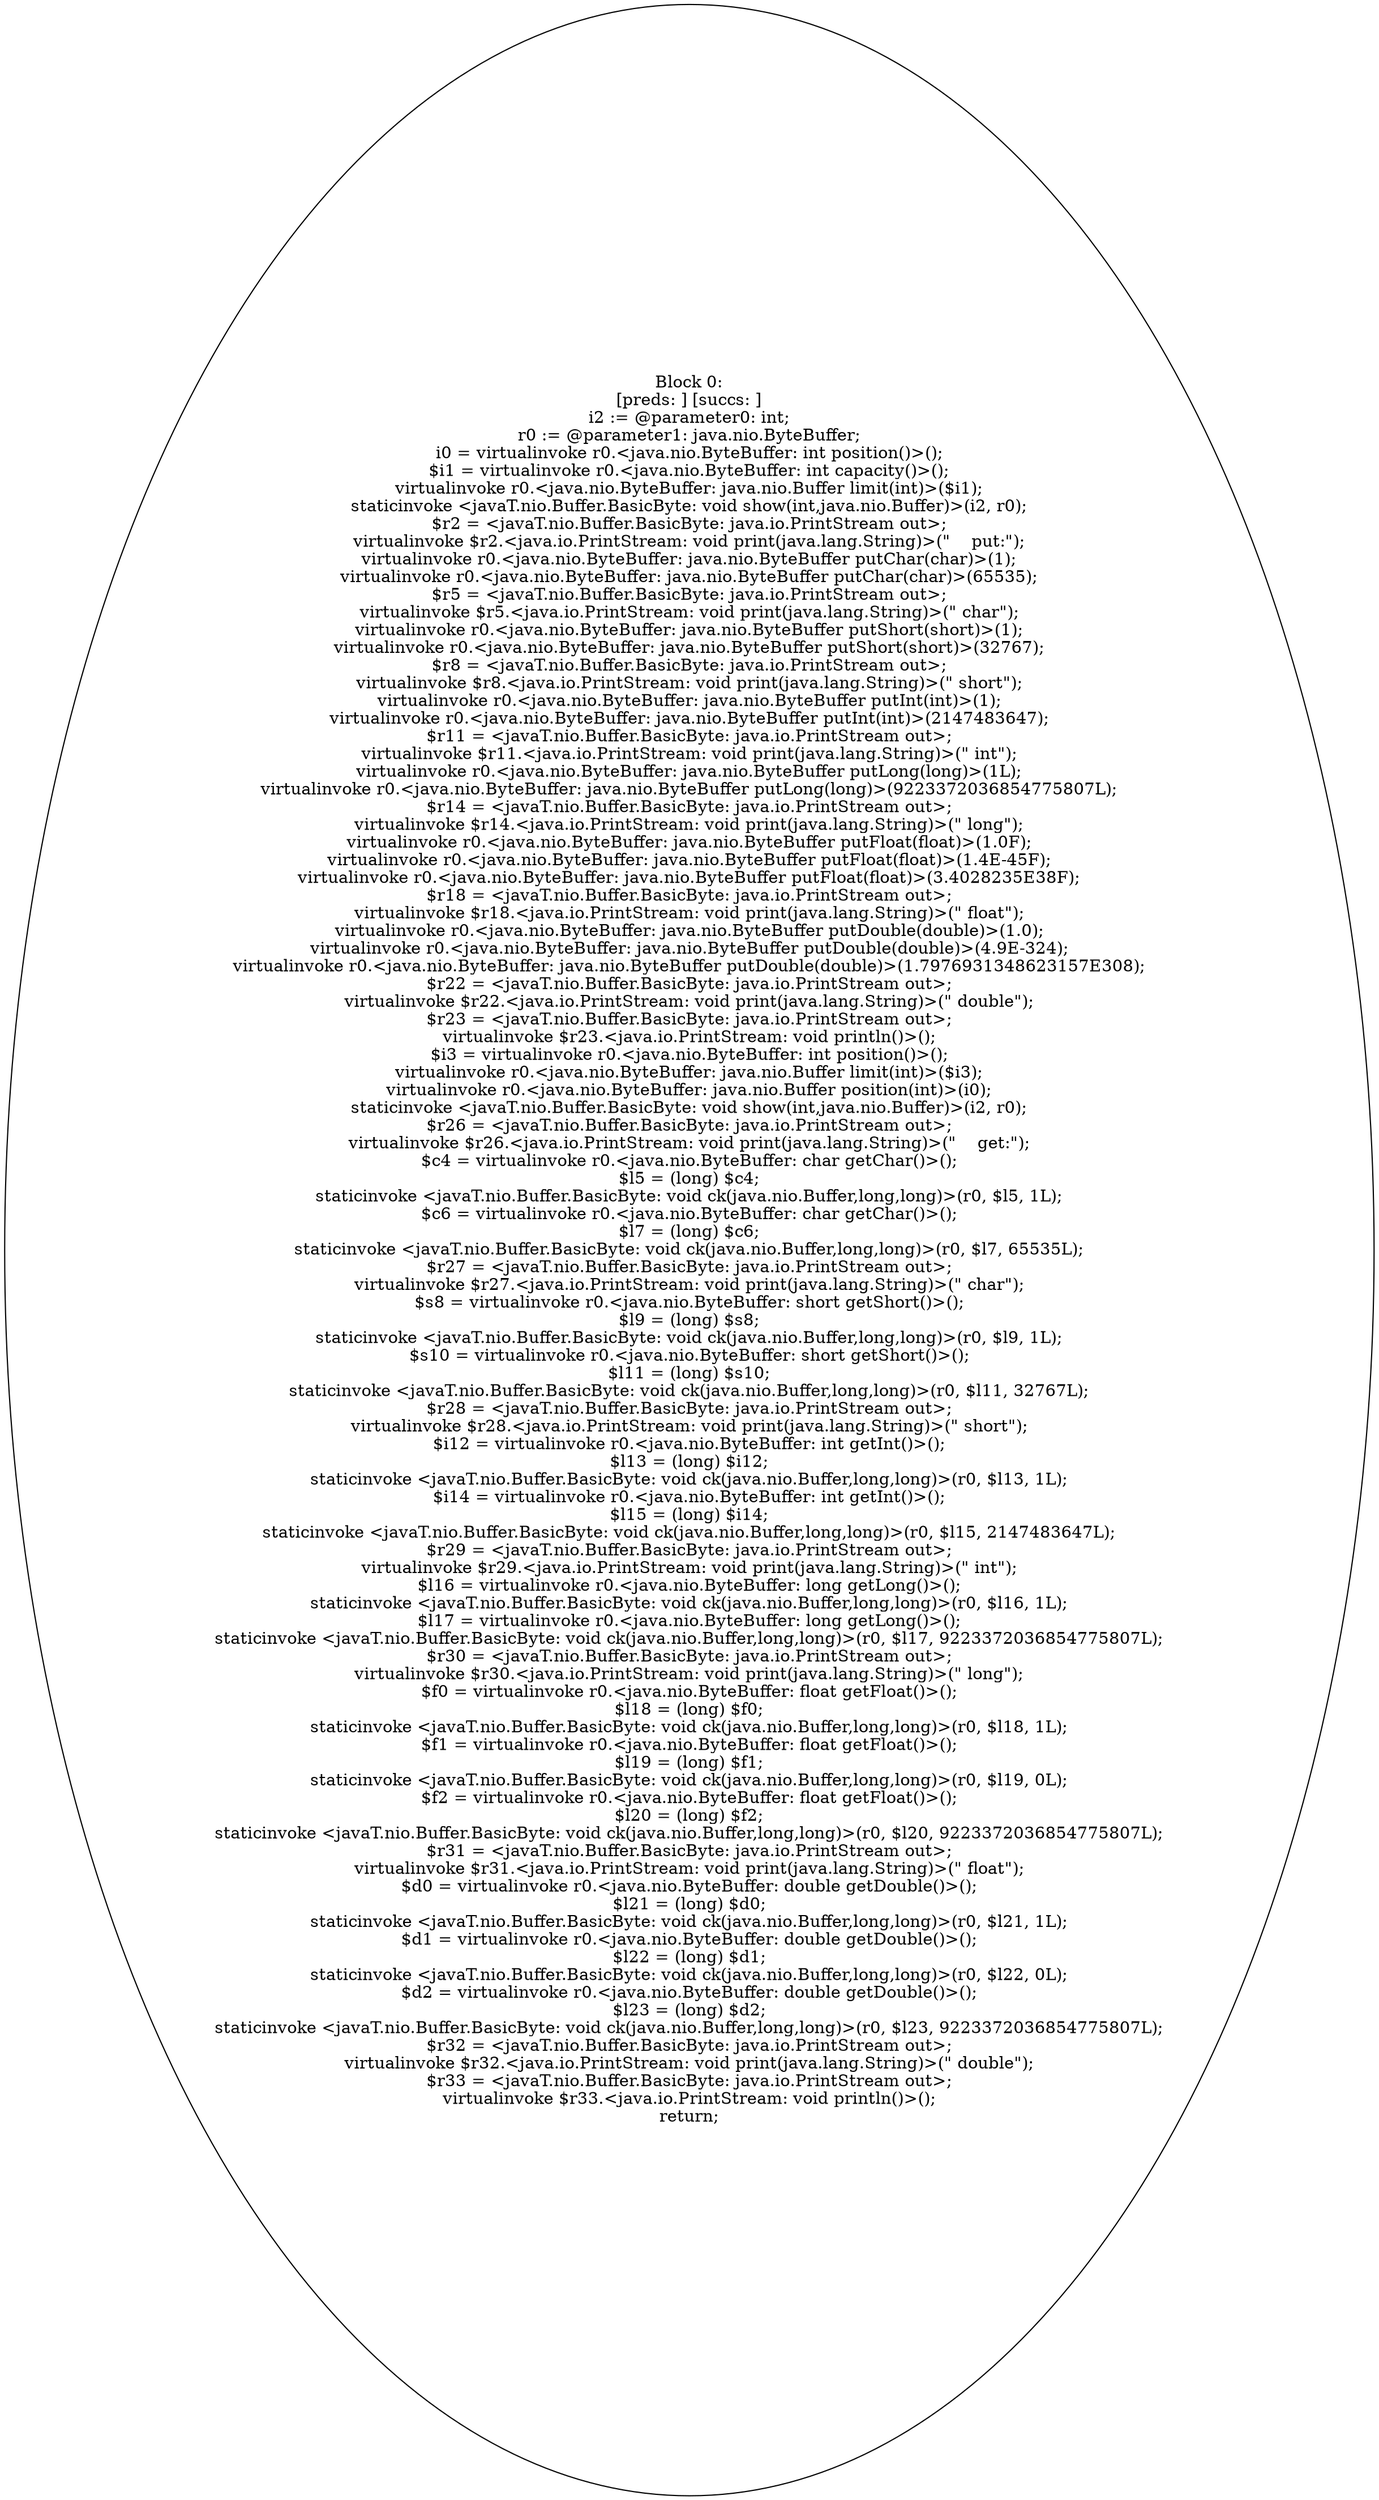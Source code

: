 digraph "unitGraph" {
    "Block 0:
[preds: ] [succs: ]
i2 := @parameter0: int;
r0 := @parameter1: java.nio.ByteBuffer;
i0 = virtualinvoke r0.<java.nio.ByteBuffer: int position()>();
$i1 = virtualinvoke r0.<java.nio.ByteBuffer: int capacity()>();
virtualinvoke r0.<java.nio.ByteBuffer: java.nio.Buffer limit(int)>($i1);
staticinvoke <javaT.nio.Buffer.BasicByte: void show(int,java.nio.Buffer)>(i2, r0);
$r2 = <javaT.nio.Buffer.BasicByte: java.io.PrintStream out>;
virtualinvoke $r2.<java.io.PrintStream: void print(java.lang.String)>(\"    put:\");
virtualinvoke r0.<java.nio.ByteBuffer: java.nio.ByteBuffer putChar(char)>(1);
virtualinvoke r0.<java.nio.ByteBuffer: java.nio.ByteBuffer putChar(char)>(65535);
$r5 = <javaT.nio.Buffer.BasicByte: java.io.PrintStream out>;
virtualinvoke $r5.<java.io.PrintStream: void print(java.lang.String)>(\" char\");
virtualinvoke r0.<java.nio.ByteBuffer: java.nio.ByteBuffer putShort(short)>(1);
virtualinvoke r0.<java.nio.ByteBuffer: java.nio.ByteBuffer putShort(short)>(32767);
$r8 = <javaT.nio.Buffer.BasicByte: java.io.PrintStream out>;
virtualinvoke $r8.<java.io.PrintStream: void print(java.lang.String)>(\" short\");
virtualinvoke r0.<java.nio.ByteBuffer: java.nio.ByteBuffer putInt(int)>(1);
virtualinvoke r0.<java.nio.ByteBuffer: java.nio.ByteBuffer putInt(int)>(2147483647);
$r11 = <javaT.nio.Buffer.BasicByte: java.io.PrintStream out>;
virtualinvoke $r11.<java.io.PrintStream: void print(java.lang.String)>(\" int\");
virtualinvoke r0.<java.nio.ByteBuffer: java.nio.ByteBuffer putLong(long)>(1L);
virtualinvoke r0.<java.nio.ByteBuffer: java.nio.ByteBuffer putLong(long)>(9223372036854775807L);
$r14 = <javaT.nio.Buffer.BasicByte: java.io.PrintStream out>;
virtualinvoke $r14.<java.io.PrintStream: void print(java.lang.String)>(\" long\");
virtualinvoke r0.<java.nio.ByteBuffer: java.nio.ByteBuffer putFloat(float)>(1.0F);
virtualinvoke r0.<java.nio.ByteBuffer: java.nio.ByteBuffer putFloat(float)>(1.4E-45F);
virtualinvoke r0.<java.nio.ByteBuffer: java.nio.ByteBuffer putFloat(float)>(3.4028235E38F);
$r18 = <javaT.nio.Buffer.BasicByte: java.io.PrintStream out>;
virtualinvoke $r18.<java.io.PrintStream: void print(java.lang.String)>(\" float\");
virtualinvoke r0.<java.nio.ByteBuffer: java.nio.ByteBuffer putDouble(double)>(1.0);
virtualinvoke r0.<java.nio.ByteBuffer: java.nio.ByteBuffer putDouble(double)>(4.9E-324);
virtualinvoke r0.<java.nio.ByteBuffer: java.nio.ByteBuffer putDouble(double)>(1.7976931348623157E308);
$r22 = <javaT.nio.Buffer.BasicByte: java.io.PrintStream out>;
virtualinvoke $r22.<java.io.PrintStream: void print(java.lang.String)>(\" double\");
$r23 = <javaT.nio.Buffer.BasicByte: java.io.PrintStream out>;
virtualinvoke $r23.<java.io.PrintStream: void println()>();
$i3 = virtualinvoke r0.<java.nio.ByteBuffer: int position()>();
virtualinvoke r0.<java.nio.ByteBuffer: java.nio.Buffer limit(int)>($i3);
virtualinvoke r0.<java.nio.ByteBuffer: java.nio.Buffer position(int)>(i0);
staticinvoke <javaT.nio.Buffer.BasicByte: void show(int,java.nio.Buffer)>(i2, r0);
$r26 = <javaT.nio.Buffer.BasicByte: java.io.PrintStream out>;
virtualinvoke $r26.<java.io.PrintStream: void print(java.lang.String)>(\"    get:\");
$c4 = virtualinvoke r0.<java.nio.ByteBuffer: char getChar()>();
$l5 = (long) $c4;
staticinvoke <javaT.nio.Buffer.BasicByte: void ck(java.nio.Buffer,long,long)>(r0, $l5, 1L);
$c6 = virtualinvoke r0.<java.nio.ByteBuffer: char getChar()>();
$l7 = (long) $c6;
staticinvoke <javaT.nio.Buffer.BasicByte: void ck(java.nio.Buffer,long,long)>(r0, $l7, 65535L);
$r27 = <javaT.nio.Buffer.BasicByte: java.io.PrintStream out>;
virtualinvoke $r27.<java.io.PrintStream: void print(java.lang.String)>(\" char\");
$s8 = virtualinvoke r0.<java.nio.ByteBuffer: short getShort()>();
$l9 = (long) $s8;
staticinvoke <javaT.nio.Buffer.BasicByte: void ck(java.nio.Buffer,long,long)>(r0, $l9, 1L);
$s10 = virtualinvoke r0.<java.nio.ByteBuffer: short getShort()>();
$l11 = (long) $s10;
staticinvoke <javaT.nio.Buffer.BasicByte: void ck(java.nio.Buffer,long,long)>(r0, $l11, 32767L);
$r28 = <javaT.nio.Buffer.BasicByte: java.io.PrintStream out>;
virtualinvoke $r28.<java.io.PrintStream: void print(java.lang.String)>(\" short\");
$i12 = virtualinvoke r0.<java.nio.ByteBuffer: int getInt()>();
$l13 = (long) $i12;
staticinvoke <javaT.nio.Buffer.BasicByte: void ck(java.nio.Buffer,long,long)>(r0, $l13, 1L);
$i14 = virtualinvoke r0.<java.nio.ByteBuffer: int getInt()>();
$l15 = (long) $i14;
staticinvoke <javaT.nio.Buffer.BasicByte: void ck(java.nio.Buffer,long,long)>(r0, $l15, 2147483647L);
$r29 = <javaT.nio.Buffer.BasicByte: java.io.PrintStream out>;
virtualinvoke $r29.<java.io.PrintStream: void print(java.lang.String)>(\" int\");
$l16 = virtualinvoke r0.<java.nio.ByteBuffer: long getLong()>();
staticinvoke <javaT.nio.Buffer.BasicByte: void ck(java.nio.Buffer,long,long)>(r0, $l16, 1L);
$l17 = virtualinvoke r0.<java.nio.ByteBuffer: long getLong()>();
staticinvoke <javaT.nio.Buffer.BasicByte: void ck(java.nio.Buffer,long,long)>(r0, $l17, 9223372036854775807L);
$r30 = <javaT.nio.Buffer.BasicByte: java.io.PrintStream out>;
virtualinvoke $r30.<java.io.PrintStream: void print(java.lang.String)>(\" long\");
$f0 = virtualinvoke r0.<java.nio.ByteBuffer: float getFloat()>();
$l18 = (long) $f0;
staticinvoke <javaT.nio.Buffer.BasicByte: void ck(java.nio.Buffer,long,long)>(r0, $l18, 1L);
$f1 = virtualinvoke r0.<java.nio.ByteBuffer: float getFloat()>();
$l19 = (long) $f1;
staticinvoke <javaT.nio.Buffer.BasicByte: void ck(java.nio.Buffer,long,long)>(r0, $l19, 0L);
$f2 = virtualinvoke r0.<java.nio.ByteBuffer: float getFloat()>();
$l20 = (long) $f2;
staticinvoke <javaT.nio.Buffer.BasicByte: void ck(java.nio.Buffer,long,long)>(r0, $l20, 9223372036854775807L);
$r31 = <javaT.nio.Buffer.BasicByte: java.io.PrintStream out>;
virtualinvoke $r31.<java.io.PrintStream: void print(java.lang.String)>(\" float\");
$d0 = virtualinvoke r0.<java.nio.ByteBuffer: double getDouble()>();
$l21 = (long) $d0;
staticinvoke <javaT.nio.Buffer.BasicByte: void ck(java.nio.Buffer,long,long)>(r0, $l21, 1L);
$d1 = virtualinvoke r0.<java.nio.ByteBuffer: double getDouble()>();
$l22 = (long) $d1;
staticinvoke <javaT.nio.Buffer.BasicByte: void ck(java.nio.Buffer,long,long)>(r0, $l22, 0L);
$d2 = virtualinvoke r0.<java.nio.ByteBuffer: double getDouble()>();
$l23 = (long) $d2;
staticinvoke <javaT.nio.Buffer.BasicByte: void ck(java.nio.Buffer,long,long)>(r0, $l23, 9223372036854775807L);
$r32 = <javaT.nio.Buffer.BasicByte: java.io.PrintStream out>;
virtualinvoke $r32.<java.io.PrintStream: void print(java.lang.String)>(\" double\");
$r33 = <javaT.nio.Buffer.BasicByte: java.io.PrintStream out>;
virtualinvoke $r33.<java.io.PrintStream: void println()>();
return;
"
}
